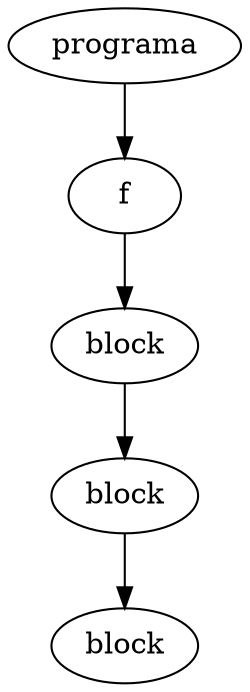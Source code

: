 digraph G {
node_0x8da570 [label="programa"]
node_0x8da520 [label="f"]
node_0x8da570 -> node_0x8da520
node_0x8da430 [label="block"]
node_0x8da520 -> node_0x8da430
node_0x8da480 [label="block"]
node_0x8da430 -> node_0x8da480
node_0x8da4d0 [label="block"]
node_0x8da480 -> node_0x8da4d0
}
